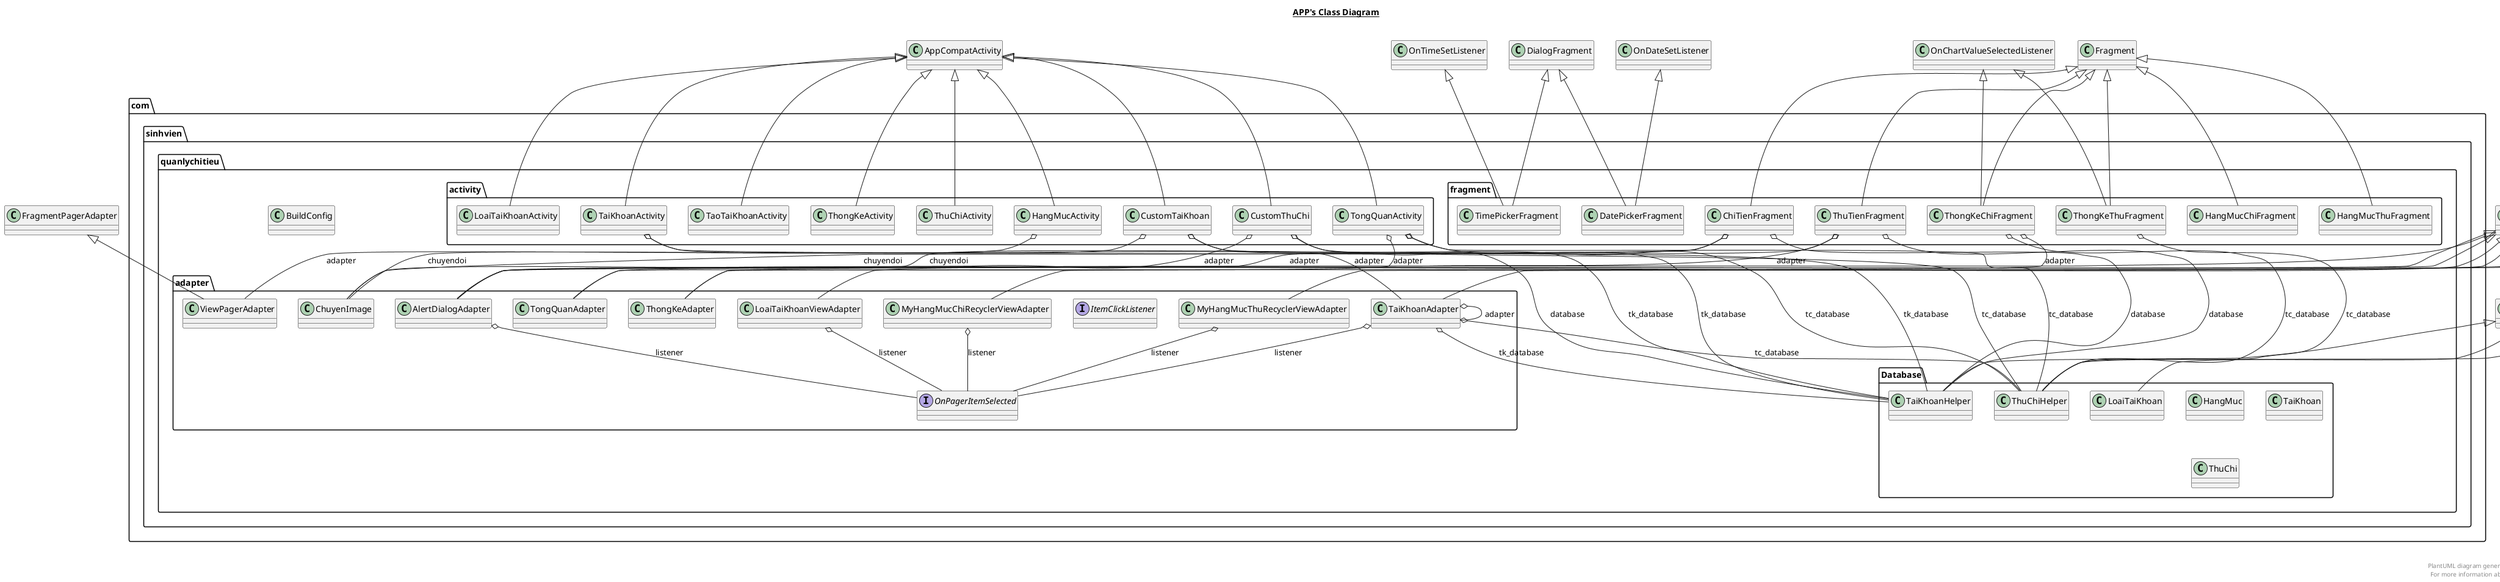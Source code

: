 @startuml

title __APP's Class Diagram__\n

  package com.sinhvien.quanlychitieu {
    package com.sinhvien.quanlychitieu.adapter {
      class AlertDialogAdapter {
      }
    }
  }
  

  package com.sinhvien.quanlychitieu {
    class BuildConfig {
    }
  }
  

  package com.sinhvien.quanlychitieu {
    package com.sinhvien.quanlychitieu.fragment {
      class ChiTienFragment {
      }
    }
  }
  

  package com.sinhvien.quanlychitieu {
    package com.sinhvien.quanlychitieu.adapter {
      class ChuyenImage {
      }
    }
  }
  

  package com.sinhvien.quanlychitieu {
    package com.sinhvien.quanlychitieu.activity {
      class CustomTaiKhoan {
      }
    }
  }
  

  package com.sinhvien.quanlychitieu {
    package com.sinhvien.quanlychitieu.activity {
      class CustomThuChi {
      }
    }
  }
  

  package com.sinhvien.quanlychitieu {
    package com.sinhvien.quanlychitieu.fragment {
      class DatePickerFragment {
      }
    }
  }
  

  package com.sinhvien.quanlychitieu {
    package com.sinhvien.quanlychitieu.Database {
      class HangMuc {
      }
    }
  }
  

  package com.sinhvien.quanlychitieu {
    package com.sinhvien.quanlychitieu.activity {
      class HangMucActivity {
      }
    }
  }
  

  package com.sinhvien.quanlychitieu {
    package com.sinhvien.quanlychitieu.fragment {
      class HangMucChiFragment {
      }
    }
  }
  

  package com.sinhvien.quanlychitieu {
    package com.sinhvien.quanlychitieu.fragment {
      class HangMucThuFragment {
      }
    }
  }
  

  package com.sinhvien.quanlychitieu {
    package com.sinhvien.quanlychitieu.adapter {
      interface ItemClickListener {
      }
    }
  }
  

  package com.sinhvien.quanlychitieu {
    package com.sinhvien.quanlychitieu.Database {
      class LoaiTaiKhoan {
      }
    }
  }
  

  package com.sinhvien.quanlychitieu {
    package com.sinhvien.quanlychitieu.activity {
      class LoaiTaiKhoanActivity {
      }
    }
  }
  

  package com.sinhvien.quanlychitieu {
    package com.sinhvien.quanlychitieu.adapter {
      class LoaiTaiKhoanViewAdapter {
      }
    }
  }
  

  package com.sinhvien.quanlychitieu {
    package com.sinhvien.quanlychitieu.adapter {
      class MyHangMucChiRecyclerViewAdapter {
      }
    }
  }
  

  package com.sinhvien.quanlychitieu {
    package com.sinhvien.quanlychitieu.adapter {
      class MyHangMucThuRecyclerViewAdapter {
      }
    }
  }
  

  package com.sinhvien.quanlychitieu {
    package com.sinhvien.quanlychitieu.adapter {
      interface OnPagerItemSelected {
      }
    }
  }
  

  package com.sinhvien.quanlychitieu {
    package com.sinhvien.quanlychitieu.Database {
      class TaiKhoan {
      }
    }
  }
  

  package com.sinhvien.quanlychitieu {
    package com.sinhvien.quanlychitieu.activity {
      class TaiKhoanActivity {
      }
    }
  }
  

  package com.sinhvien.quanlychitieu {
    package com.sinhvien.quanlychitieu.adapter {
      class TaiKhoanAdapter {
      }
    }
  }
  

  package com.sinhvien.quanlychitieu {
    package com.sinhvien.quanlychitieu.Database {
      class TaiKhoanHelper {
      }
    }
  }
  

  package com.sinhvien.quanlychitieu {
    package com.sinhvien.quanlychitieu.activity {
      class TaoTaiKhoanActivity {
      }
    }
  }
  

  package com.sinhvien.quanlychitieu {
    package com.sinhvien.quanlychitieu.activity {
      class ThongKeActivity {
      }
    }
  }
  

  package com.sinhvien.quanlychitieu {
    package com.sinhvien.quanlychitieu.adapter {
      class ThongKeAdapter {
      }
    }
  }
  

  package com.sinhvien.quanlychitieu {
    package com.sinhvien.quanlychitieu.fragment {
      class ThongKeChiFragment {
      }
    }
  }
  

  package com.sinhvien.quanlychitieu {
    package com.sinhvien.quanlychitieu.fragment {
      class ThongKeThuFragment {
      }
    }
  }
  

  package com.sinhvien.quanlychitieu {
    package com.sinhvien.quanlychitieu.Database {
      class ThuChi {
      }
    }
  }
  

  package com.sinhvien.quanlychitieu {
    package com.sinhvien.quanlychitieu.activity {
      class ThuChiActivity {
      }
    }
  }
  

  package com.sinhvien.quanlychitieu {
    package com.sinhvien.quanlychitieu.Database {
      class ThuChiHelper {
      }
    }
  }
  

  package com.sinhvien.quanlychitieu {
    package com.sinhvien.quanlychitieu.fragment {
      class ThuTienFragment {
      }
    }
  }
  

  package com.sinhvien.quanlychitieu {
    package com.sinhvien.quanlychitieu.fragment {
      class TimePickerFragment {
      }
    }
  }
  

  package com.sinhvien.quanlychitieu {
    package com.sinhvien.quanlychitieu.activity {
      class TongQuanActivity {
      }
    }
  }
  

  package com.sinhvien.quanlychitieu {
    package com.sinhvien.quanlychitieu.adapter {
      class TongQuanAdapter {
      }
    }
  }
  

  package com.sinhvien.quanlychitieu {
    package com.sinhvien.quanlychitieu.adapter {
      class ViewPagerAdapter {
      }
    }
  }
  

  AlertDialogAdapter -up-|> Adapter
  AlertDialogAdapter o-- OnPagerItemSelected : listener
  ChiTienFragment -up-|> Fragment
  ChiTienFragment o-- ChuyenImage : chuyendoi
  ChiTienFragment o-- TaiKhoanHelper : database
  ChiTienFragment o-- AlertDialogAdapter : adapter
  CustomTaiKhoan -up-|> AppCompatActivity
  CustomTaiKhoan o-- TaiKhoanHelper : tk_database
  CustomTaiKhoan o-- ThuChiHelper : tc_database
  CustomTaiKhoan o-- ChuyenImage : chuyendoi
  CustomThuChi -up-|> AppCompatActivity
  CustomThuChi o-- ThuChiHelper : tc_database
  CustomThuChi o-- TaiKhoanHelper : tk_database
  CustomThuChi o-- AlertDialogAdapter : adapter
  DatePickerFragment -up-|> OnDateSetListener
  DatePickerFragment -up-|> DialogFragment
  HangMucActivity -up-|> AppCompatActivity
  HangMucActivity o-- ViewPagerAdapter : adapter
  HangMucChiFragment -up-|> Fragment
  HangMucThuFragment -up-|> Fragment
  LoaiTaiKhoan -up-|> Serializable
  LoaiTaiKhoanActivity -up-|> AppCompatActivity
  LoaiTaiKhoanViewAdapter -up-|> Adapter
  LoaiTaiKhoanViewAdapter o-- OnPagerItemSelected : listener
  MyHangMucChiRecyclerViewAdapter -up-|> Adapter
  MyHangMucChiRecyclerViewAdapter o-- OnPagerItemSelected : listener
  MyHangMucThuRecyclerViewAdapter -up-|> Adapter
  MyHangMucThuRecyclerViewAdapter o-- OnPagerItemSelected : listener
  TaiKhoanActivity -up-|> AppCompatActivity
  TaiKhoanActivity o-- TaiKhoanAdapter : adapter
  TaiKhoanActivity o-- TaiKhoanHelper : database
  TaiKhoanAdapter -up-|> Adapter
  TaiKhoanAdapter o-- OnPagerItemSelected : listener
  TaiKhoanAdapter o-- TaiKhoanHelper : tk_database
  TaiKhoanAdapter o-- ThuChiHelper : tc_database
  TaiKhoanAdapter o-- TaiKhoanAdapter : adapter
  TaiKhoanHelper -up-|> SQLiteOpenHelper
  TaoTaiKhoanActivity -up-|> AppCompatActivity
  ThongKeActivity -up-|> AppCompatActivity
  ThongKeAdapter -up-|> Adapter
  ThongKeChiFragment -up-|> OnChartValueSelectedListener
  ThongKeChiFragment -up-|> Fragment
  ThongKeChiFragment o-- ThuChiHelper : tc_database
  ThongKeChiFragment o-- ThongKeAdapter : adapter
  ThongKeThuFragment -up-|> OnChartValueSelectedListener
  ThongKeThuFragment -up-|> Fragment
  ThongKeThuFragment o-- ThuChiHelper : tc_database
  ThuChiActivity -up-|> AppCompatActivity
  ThuChiHelper -up-|> SQLiteOpenHelper
  ThuTienFragment -up-|> Fragment
  ThuTienFragment o-- ChuyenImage : chuyendoi
  ThuTienFragment o-- TaiKhoanHelper : database
  ThuTienFragment o-- AlertDialogAdapter : adapter
  TimePickerFragment -up-|> OnTimeSetListener
  TimePickerFragment -up-|> DialogFragment
  TongQuanActivity -up-|> AppCompatActivity
  TongQuanActivity o-- TongQuanAdapter : adapter
  TongQuanActivity o-- ThuChiHelper : tc_database
  TongQuanActivity o-- TaiKhoanHelper : tk_database
  TongQuanAdapter -up-|> Adapter
  ViewPagerAdapter -up-|> FragmentPagerAdapter


right footer


PlantUML diagram generated by SketchIt! (https://bitbucket.org/pmesmeur/sketch.it)
For more information about this tool, please contact philippe.mesmeur@gmail.com
endfooter

@enduml
